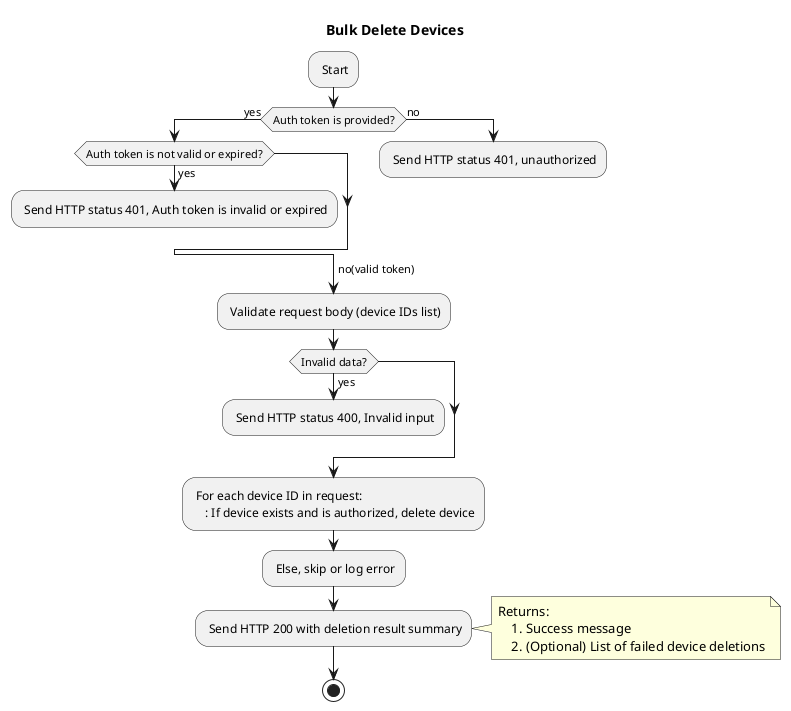 @startuml Bulk Delete Devices
title Bulk Delete Devices

: Start;
if (Auth token is provided?) then (yes)
    if (Auth token is not valid or expired?) then (yes)
        : Send HTTP status 401, Auth token is invalid or expired;
        kill
    endif
else (no)
    : Send HTTP status 401, unauthorized;
    kill
endif
->no(valid token);
: Validate request body (device IDs list);
if (Invalid data?) then (yes)
    : Send HTTP status 400, Invalid input;
    kill
endif
: For each device ID in request:
    : If device exists and is authorized, delete device;
    : Else, skip or log error;
: Send HTTP 200 with deletion result summary;
note right
    Returns:
        1. Success message
        2. (Optional) List of failed device deletions
end note
stop
@enduml
